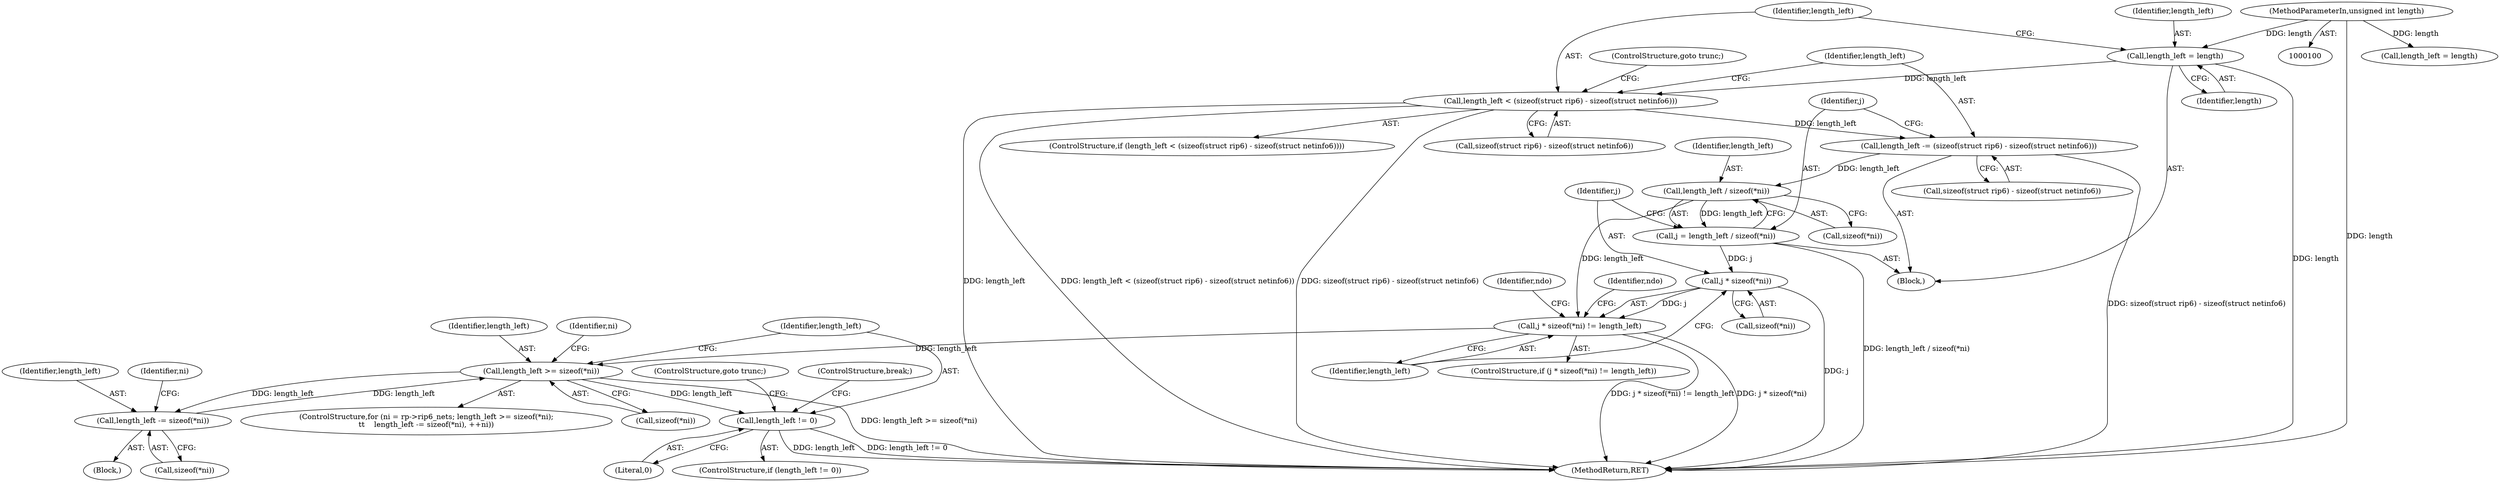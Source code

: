 digraph "0_tcpdump_e942fb84fbe3a73a98a00d2a279425872b5fb9d2@API" {
"1000274" [label="(Call,length_left / sizeof(*ni))"];
"1000265" [label="(Call,length_left -= (sizeof(struct rip6) - sizeof(struct netinfo6)))"];
"1000257" [label="(Call,length_left < (sizeof(struct rip6) - sizeof(struct netinfo6)))"];
"1000253" [label="(Call,length_left = length)"];
"1000103" [label="(MethodParameterIn,unsigned int length)"];
"1000272" [label="(Call,j = length_left / sizeof(*ni))"];
"1000281" [label="(Call,j * sizeof(*ni))"];
"1000280" [label="(Call,j * sizeof(*ni) != length_left)"];
"1000308" [label="(Call,length_left >= sizeof(*ni))"];
"1000314" [label="(Call,length_left -= sizeof(*ni))"];
"1000347" [label="(Call,length_left != 0)"];
"1000282" [label="(Identifier,j)"];
"1000254" [label="(Identifier,length_left)"];
"1000274" [label="(Call,length_left / sizeof(*ni))"];
"1000280" [label="(Call,j * sizeof(*ni) != length_left)"];
"1000316" [label="(Call,sizeof(*ni))"];
"1000309" [label="(Identifier,length_left)"];
"1000315" [label="(Identifier,length_left)"];
"1000351" [label="(ControlStructure,break;)"];
"1000275" [label="(Identifier,length_left)"];
"1000256" [label="(ControlStructure,if (length_left < (sizeof(struct rip6) - sizeof(struct netinfo6))))"];
"1000253" [label="(Call,length_left = length)"];
"1000122" [label="(Block,)"];
"1000302" [label="(ControlStructure,for (ni = rp->rip6_nets; length_left >= sizeof(*ni);\n\t\t    length_left -= sizeof(*ni), ++ni))"];
"1000320" [label="(Identifier,ni)"];
"1000298" [label="(Identifier,ndo)"];
"1000346" [label="(ControlStructure,if (length_left != 0))"];
"1000389" [label="(MethodReturn,RET)"];
"1000259" [label="(Call,sizeof(struct rip6) - sizeof(struct netinfo6))"];
"1000257" [label="(Call,length_left < (sizeof(struct rip6) - sizeof(struct netinfo6)))"];
"1000265" [label="(Call,length_left -= (sizeof(struct rip6) - sizeof(struct netinfo6)))"];
"1000313" [label="(Block,)"];
"1000308" [label="(Call,length_left >= sizeof(*ni))"];
"1000267" [label="(Call,sizeof(struct rip6) - sizeof(struct netinfo6))"];
"1000324" [label="(Identifier,ni)"];
"1000348" [label="(Identifier,length_left)"];
"1000276" [label="(Call,sizeof(*ni))"];
"1000281" [label="(Call,j * sizeof(*ni))"];
"1000272" [label="(Call,j = length_left / sizeof(*ni))"];
"1000289" [label="(Identifier,ndo)"];
"1000264" [label="(ControlStructure,goto trunc;)"];
"1000258" [label="(Identifier,length_left)"];
"1000310" [label="(Call,sizeof(*ni))"];
"1000255" [label="(Identifier,length)"];
"1000286" [label="(Identifier,length_left)"];
"1000273" [label="(Identifier,j)"];
"1000350" [label="(ControlStructure,goto trunc;)"];
"1000266" [label="(Identifier,length_left)"];
"1000283" [label="(Call,sizeof(*ni))"];
"1000347" [label="(Call,length_left != 0)"];
"1000349" [label="(Literal,0)"];
"1000103" [label="(MethodParameterIn,unsigned int length)"];
"1000124" [label="(Call,length_left = length)"];
"1000279" [label="(ControlStructure,if (j * sizeof(*ni) != length_left))"];
"1000314" [label="(Call,length_left -= sizeof(*ni))"];
"1000274" -> "1000272"  [label="AST: "];
"1000274" -> "1000276"  [label="CFG: "];
"1000275" -> "1000274"  [label="AST: "];
"1000276" -> "1000274"  [label="AST: "];
"1000272" -> "1000274"  [label="CFG: "];
"1000274" -> "1000272"  [label="DDG: length_left"];
"1000265" -> "1000274"  [label="DDG: length_left"];
"1000274" -> "1000280"  [label="DDG: length_left"];
"1000265" -> "1000122"  [label="AST: "];
"1000265" -> "1000267"  [label="CFG: "];
"1000266" -> "1000265"  [label="AST: "];
"1000267" -> "1000265"  [label="AST: "];
"1000273" -> "1000265"  [label="CFG: "];
"1000265" -> "1000389"  [label="DDG: sizeof(struct rip6) - sizeof(struct netinfo6)"];
"1000257" -> "1000265"  [label="DDG: length_left"];
"1000257" -> "1000256"  [label="AST: "];
"1000257" -> "1000259"  [label="CFG: "];
"1000258" -> "1000257"  [label="AST: "];
"1000259" -> "1000257"  [label="AST: "];
"1000264" -> "1000257"  [label="CFG: "];
"1000266" -> "1000257"  [label="CFG: "];
"1000257" -> "1000389"  [label="DDG: sizeof(struct rip6) - sizeof(struct netinfo6)"];
"1000257" -> "1000389"  [label="DDG: length_left"];
"1000257" -> "1000389"  [label="DDG: length_left < (sizeof(struct rip6) - sizeof(struct netinfo6))"];
"1000253" -> "1000257"  [label="DDG: length_left"];
"1000253" -> "1000122"  [label="AST: "];
"1000253" -> "1000255"  [label="CFG: "];
"1000254" -> "1000253"  [label="AST: "];
"1000255" -> "1000253"  [label="AST: "];
"1000258" -> "1000253"  [label="CFG: "];
"1000253" -> "1000389"  [label="DDG: length"];
"1000103" -> "1000253"  [label="DDG: length"];
"1000103" -> "1000100"  [label="AST: "];
"1000103" -> "1000389"  [label="DDG: length"];
"1000103" -> "1000124"  [label="DDG: length"];
"1000272" -> "1000122"  [label="AST: "];
"1000273" -> "1000272"  [label="AST: "];
"1000282" -> "1000272"  [label="CFG: "];
"1000272" -> "1000389"  [label="DDG: length_left / sizeof(*ni)"];
"1000272" -> "1000281"  [label="DDG: j"];
"1000281" -> "1000280"  [label="AST: "];
"1000281" -> "1000283"  [label="CFG: "];
"1000282" -> "1000281"  [label="AST: "];
"1000283" -> "1000281"  [label="AST: "];
"1000286" -> "1000281"  [label="CFG: "];
"1000281" -> "1000389"  [label="DDG: j"];
"1000281" -> "1000280"  [label="DDG: j"];
"1000280" -> "1000279"  [label="AST: "];
"1000280" -> "1000286"  [label="CFG: "];
"1000286" -> "1000280"  [label="AST: "];
"1000289" -> "1000280"  [label="CFG: "];
"1000298" -> "1000280"  [label="CFG: "];
"1000280" -> "1000389"  [label="DDG: j * sizeof(*ni) != length_left"];
"1000280" -> "1000389"  [label="DDG: j * sizeof(*ni)"];
"1000280" -> "1000308"  [label="DDG: length_left"];
"1000308" -> "1000302"  [label="AST: "];
"1000308" -> "1000310"  [label="CFG: "];
"1000309" -> "1000308"  [label="AST: "];
"1000310" -> "1000308"  [label="AST: "];
"1000324" -> "1000308"  [label="CFG: "];
"1000348" -> "1000308"  [label="CFG: "];
"1000308" -> "1000389"  [label="DDG: length_left >= sizeof(*ni)"];
"1000314" -> "1000308"  [label="DDG: length_left"];
"1000308" -> "1000314"  [label="DDG: length_left"];
"1000308" -> "1000347"  [label="DDG: length_left"];
"1000314" -> "1000313"  [label="AST: "];
"1000314" -> "1000316"  [label="CFG: "];
"1000315" -> "1000314"  [label="AST: "];
"1000316" -> "1000314"  [label="AST: "];
"1000320" -> "1000314"  [label="CFG: "];
"1000347" -> "1000346"  [label="AST: "];
"1000347" -> "1000349"  [label="CFG: "];
"1000348" -> "1000347"  [label="AST: "];
"1000349" -> "1000347"  [label="AST: "];
"1000350" -> "1000347"  [label="CFG: "];
"1000351" -> "1000347"  [label="CFG: "];
"1000347" -> "1000389"  [label="DDG: length_left"];
"1000347" -> "1000389"  [label="DDG: length_left != 0"];
}
